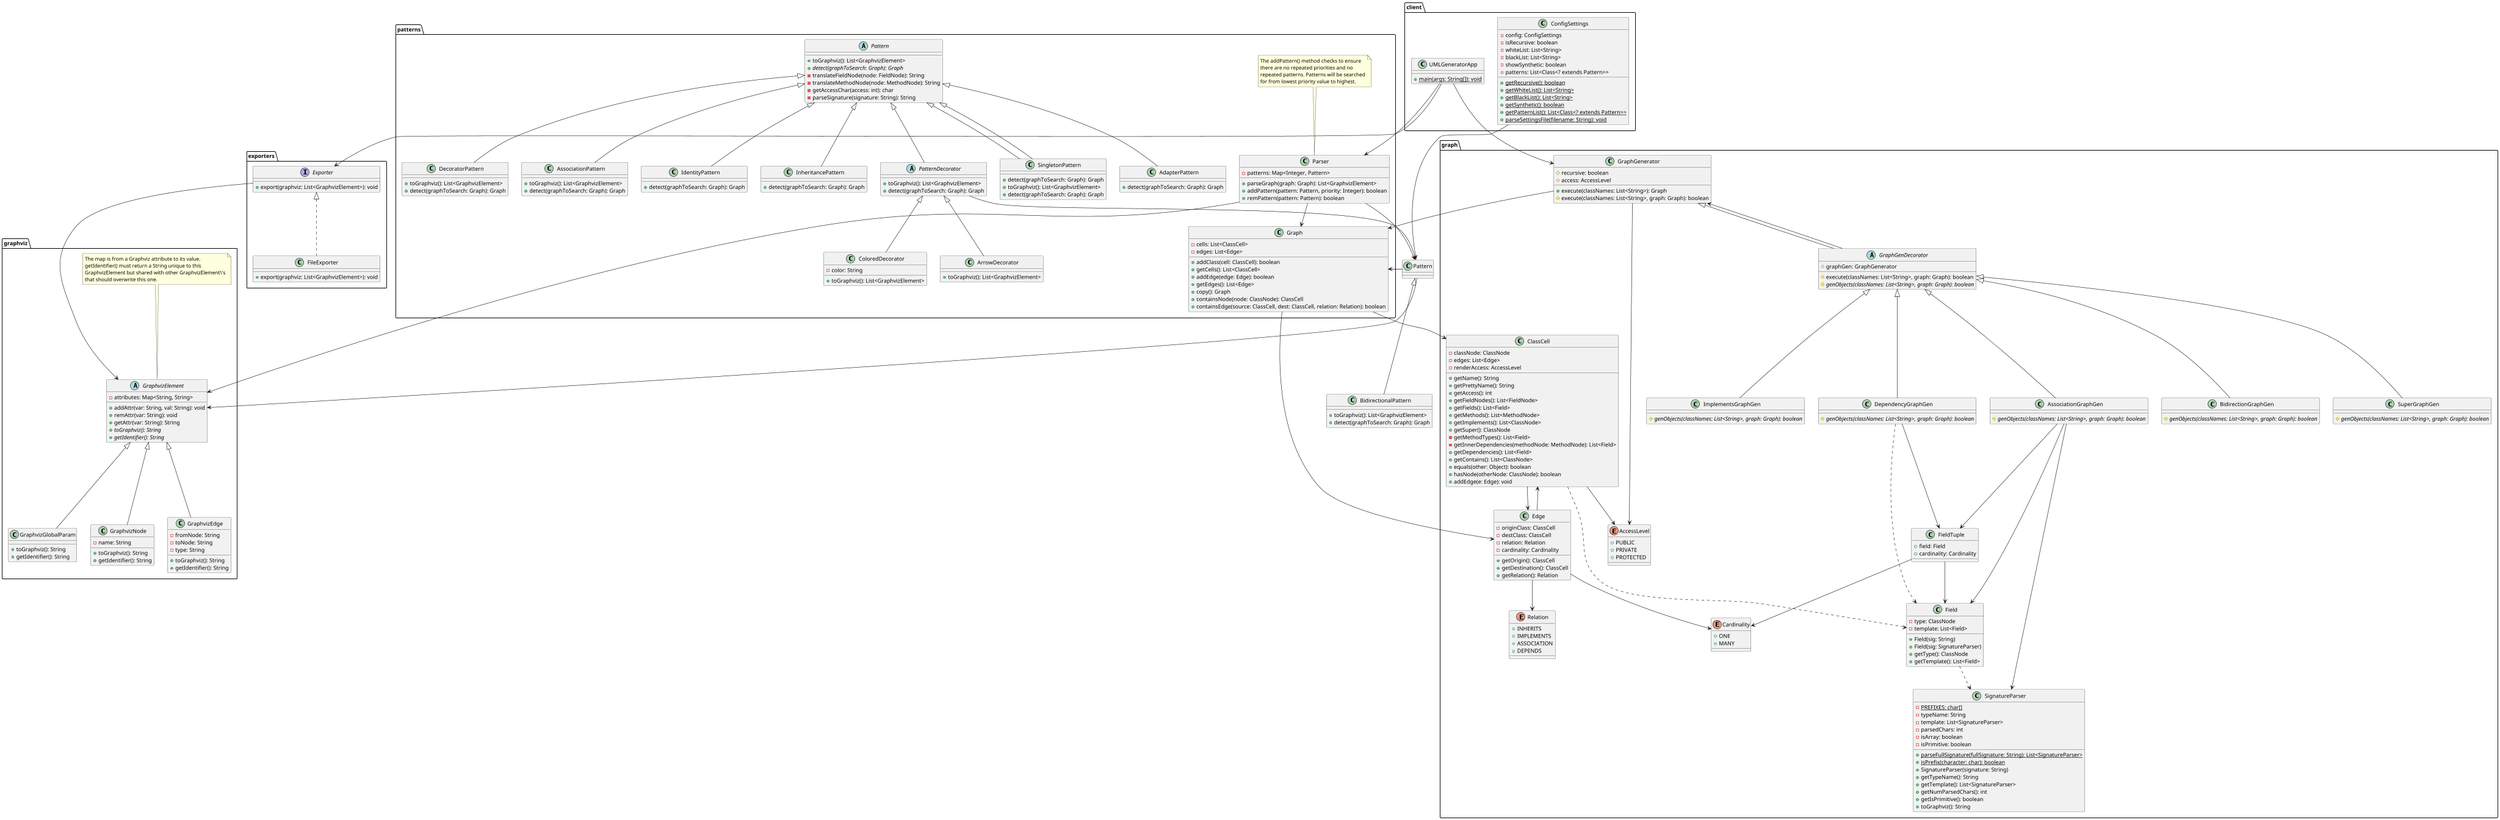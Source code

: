 @startuml

scale max 4096 width

package client {
  class UMLGeneratorApp {
  + {static} main(args: String[]): void
  }

  class ConfigSettings {
  - config: ConfigSettings
  - isRecursive: boolean
  - whiteList: List<String>
  - blackList: List<String>
  - showSynthetic: boolean
  - patterns: List<Class<? extends Pattern>>

  + {static} getRecursive(): boolean
  + {static} getWhiteList(): List<String>
  + {static} getBlackList(): List<String>
  + {static} getSynthetic(): boolean
  + {static} getPatternList(): List<Class<? extends Pattern>>
  + {static} parseSettingsFile(filename: String): void
  }
}

package graph{
  class GraphGenerator {
  # recursive: boolean
  # access: AccessLevel
  + execute(classNames: List<String>): Graph
  # execute(classNames: List<String>, graph: Graph): boolean
  }

  abstract class GraphGenDecorator extends GraphGenerator {
  # graphGen: GraphGenerator
  # execute(classNames: List<String>, graph: Graph): boolean
  # {abstract} genObjects(classNames: List<String>, graph: Graph): boolean
  }

  class SuperGraphGen extends GraphGenDecorator {
  # {abstract} genObjects(classNames: List<String>, graph: Graph): boolean
  }

  class ImplementsGraphGen extends GraphGenDecorator {
  # {abstract} genObjects(classNames: List<String>, graph: Graph): boolean
  }

  class DependencyGraphGen extends GraphGenDecorator {
  # {abstract} genObjects(classNames: List<String>, graph: Graph): boolean
  }

  class AssociationGraphGen extends GraphGenDecorator {
  # {abstract} genObjects(classNames: List<String>, graph: Graph): boolean
  }

  class BidirectionGraphGen extends GraphGenDecorator {
  # {abstract} genObjects(classNames: List<String>, graph: Graph): boolean
  }

  class FieldTuple {
  + field: Field
  + cardinality: Cardinality
  }

  enum AccessLevel {
  + PUBLIC
  + PRIVATE
  + PROTECTED
  }

  class SignatureParser {
  - {static} PREFIXES: char[]
  - typeName: String
  - template: List<SignatureParser>
  - parsedChars: int
  - isArray: boolean
  - isPrimitive: boolean

  + {static} parseFullSignature(fullSignature: String): List<SignatureParser>
  + {static} isPrefix(character: char): boolean
  + SignatureParser(signature: String)
  + getTypeName(): String
  + getTemplate(): List<SignatureParser>
  + getNumParsedChars(): int
  + getIsPrimitive(): boolean
  + toGraphviz(): String
  }

  class ClassCell {
  - classNode: ClassNode
  - edges: List<Edge>
  - renderAccess: AccessLevel
  + getName(): String
  + getPrettyName(): String
  + getAccess(): int
  + getFieldNodes(): List<FieldNode>
  + getFields(): List<Field>
  + getMethods(): List<MethodNode>
  + getImplements(): List<ClassNode>
  + getSuper(): ClassNode
  - getMethodTypes(): List<Field>
  - getInnerDependencies(methodNode: MethodNode): List<Field>
  + getDependencies(): List<Field>
  + getContains(): List<ClassNode>
  + equals(other: Object): boolean
  + hasNode(otherNode: ClassNode): boolean
  + addEdge(e: Edge): void
  }

  class Field {
  - type: ClassNode
  - template: List<Field>
  + Field(sig: String)
  + Field(sig: SignatureParser)
  + getType(): ClassNode
  + getTemplate(): List<Field>
  }

  enum Relation {
  + INHERITS
  + IMPLEMENTS
  + ASSOCIATION
  + DEPENDS
  }

  enum Cardinality {
  + ONE
  + MANY
  }

  class Edge {
  - originClass: ClassCell
  - destClass: ClassCell
  - relation: Relation
  - cardinality: Cardinality
  + getOrigin(): ClassCell
  + getDestination(): ClassCell
  + getRelation(): Relation
  }
}

package patterns {
  class Parser {
  - patterns: Map<Integer, Pattern>
  + parseGraph(graph: Graph): List<GraphvizElement>
  + addPattern(pattern: Pattern, priority: Integer): boolean
  + remPattern(pattern: Pattern): boolean
  }
note top of Parser
The addPattern() method checks to ensure
there are no repeated priorities and no
repeated patterns. Patterns will be searched
for from lowest priority value to highest.
end note

  class Graph {
  - cells: List<ClassCell>
  - edges: List<Edge>
  + addClass(cell: ClassCell): boolean
  + getCells(): List<ClassCell>
  + addEdge(edge: Edge): boolean
  + getEdges(): List<Edge>
  + copy(): Graph
  + containsNode(node: ClassNode): ClassCell
  + containsEdge(source: ClassCell, dest: ClassCell, relation: Relation): boolean
  }

  abstract class Pattern {
  + toGraphviz(): List<GraphvizElement>
  + {abstract} detect(graphToSearch: Graph): Graph
  - translateFieldNode(node: FieldNode): String
  - translateMethodNode(node: MethodNode): String
  - getAccessChar(access: int): char
  - parseSignature(signature: String): String
  }

  abstract class PatternDecorator extends Pattern {
  + toGraphviz(): List<GraphvizElement>
  + detect(graphToSearch: Graph): Graph
  }

  class ColoredDecorator extends PatternDecorator {
  - color: String
  + toGraphviz(): List<GraphvizElement>
  }

  class ArrowDecorator extends PatternDecorator {
  + toGraphviz(): List<GraphvizElement>
  }

  class SingletonPattern extends Pattern {
  + detect(graphToSearch: Graph): Graph
  }

  class AdapterPattern extends Pattern {
  + detect(graphToSearch: Graph): Graph
  }

  class DecoratorPattern extends Pattern {
  + toGraphviz(): List<GraphvizElement>
  + detect(graphToSearch: Graph): Graph
  }

  class AssociationPattern extends Pattern {
  + toGraphviz(): List<GraphvizElement>
  + detect(graphToSearch: Graph): Graph
  }

  class IdentityPattern extends Pattern {
  + detect(graphToSearch: Graph): Graph
  }

  class InheritancePattern extends Pattern {
  + detect(graphToSearch: Graph): Graph
  }

  class SingletonPattern extends Pattern {
  + toGraphviz(): List<GraphvizElement>
  + detect(graphToSearch: Graph): Graph
  }
}

package graphviz {
  abstract class GraphvizElement {
  - attributes: Map<String, String>
  + addAttr(var: String, val: String): void
  + remAttr(var: String): void
  + getAttr(var: String): String
  + {abstract} toGraphviz(): String
  + {abstract} getIdentifier(): String
  }
note top of GraphvizElement
The map is from a Graphviz attribute to its value.
getIdentifier() must return a String unique to this
GraphvizElement but shared with other GraphvizElement\'s
that should overwrite this one.
end note

  class GraphvizNode extends GraphvizElement {
  - name: String
  + toGraphviz(): String
  + getIdentifier(): String
  }

  class GraphvizEdge extends GraphvizElement {
  - fromNode: String
  - toNode: String
  - type: String
  + toGraphviz(): String
  + getIdentifier(): String
  }

  class GraphvizGlobalParam extends GraphvizElement {
  + toGraphviz(): String
  + getIdentifier(): String
  }
}

package exporters {
  interface Exporter {
  + export(graphviz: List<GraphvizElement>): void
  }

  class FileExporter implements Exporter {
  + export(graphviz: List<GraphvizElement>): void
  }
}

class BidirectionalPattern extends Pattern {
+ toGraphviz(): List<GraphvizElement>
+ detect(graphToSearch: Graph): Graph
}

UMLGeneratorApp --> GraphGenerator
UMLGeneratorApp --> Parser
UMLGeneratorApp --> Exporter
ConfigSettings --> Pattern
GraphGenerator --> Graph
GraphGenerator --> AccessLevel
GraphGenDecorator --> GraphGenerator
AssociationGraphGen --> SignatureParser
AssociationGraphGen --> Field
AssociationGraphGen --> FieldTuple
DependencyGraphGen --> FieldTuple
DependencyGraphGen ..> Field
FieldTuple --> Field
FieldTuple --> Cardinality
Field ..> SignatureParser
ClassCell --> Edge
ClassCell --> AccessLevel
ClassCell ..> Field
Edge --> ClassCell
Edge --> Relation
Edge --> Cardinality
Parser --> Pattern
Pattern --> Graph
PatternDecorator --> Pattern
Pattern --> GraphvizElement
Graph --> ClassCell
Graph --> Edge
Parser --> Graph
Parser --> GraphvizElement
Exporter --> GraphvizElement
@enduml
